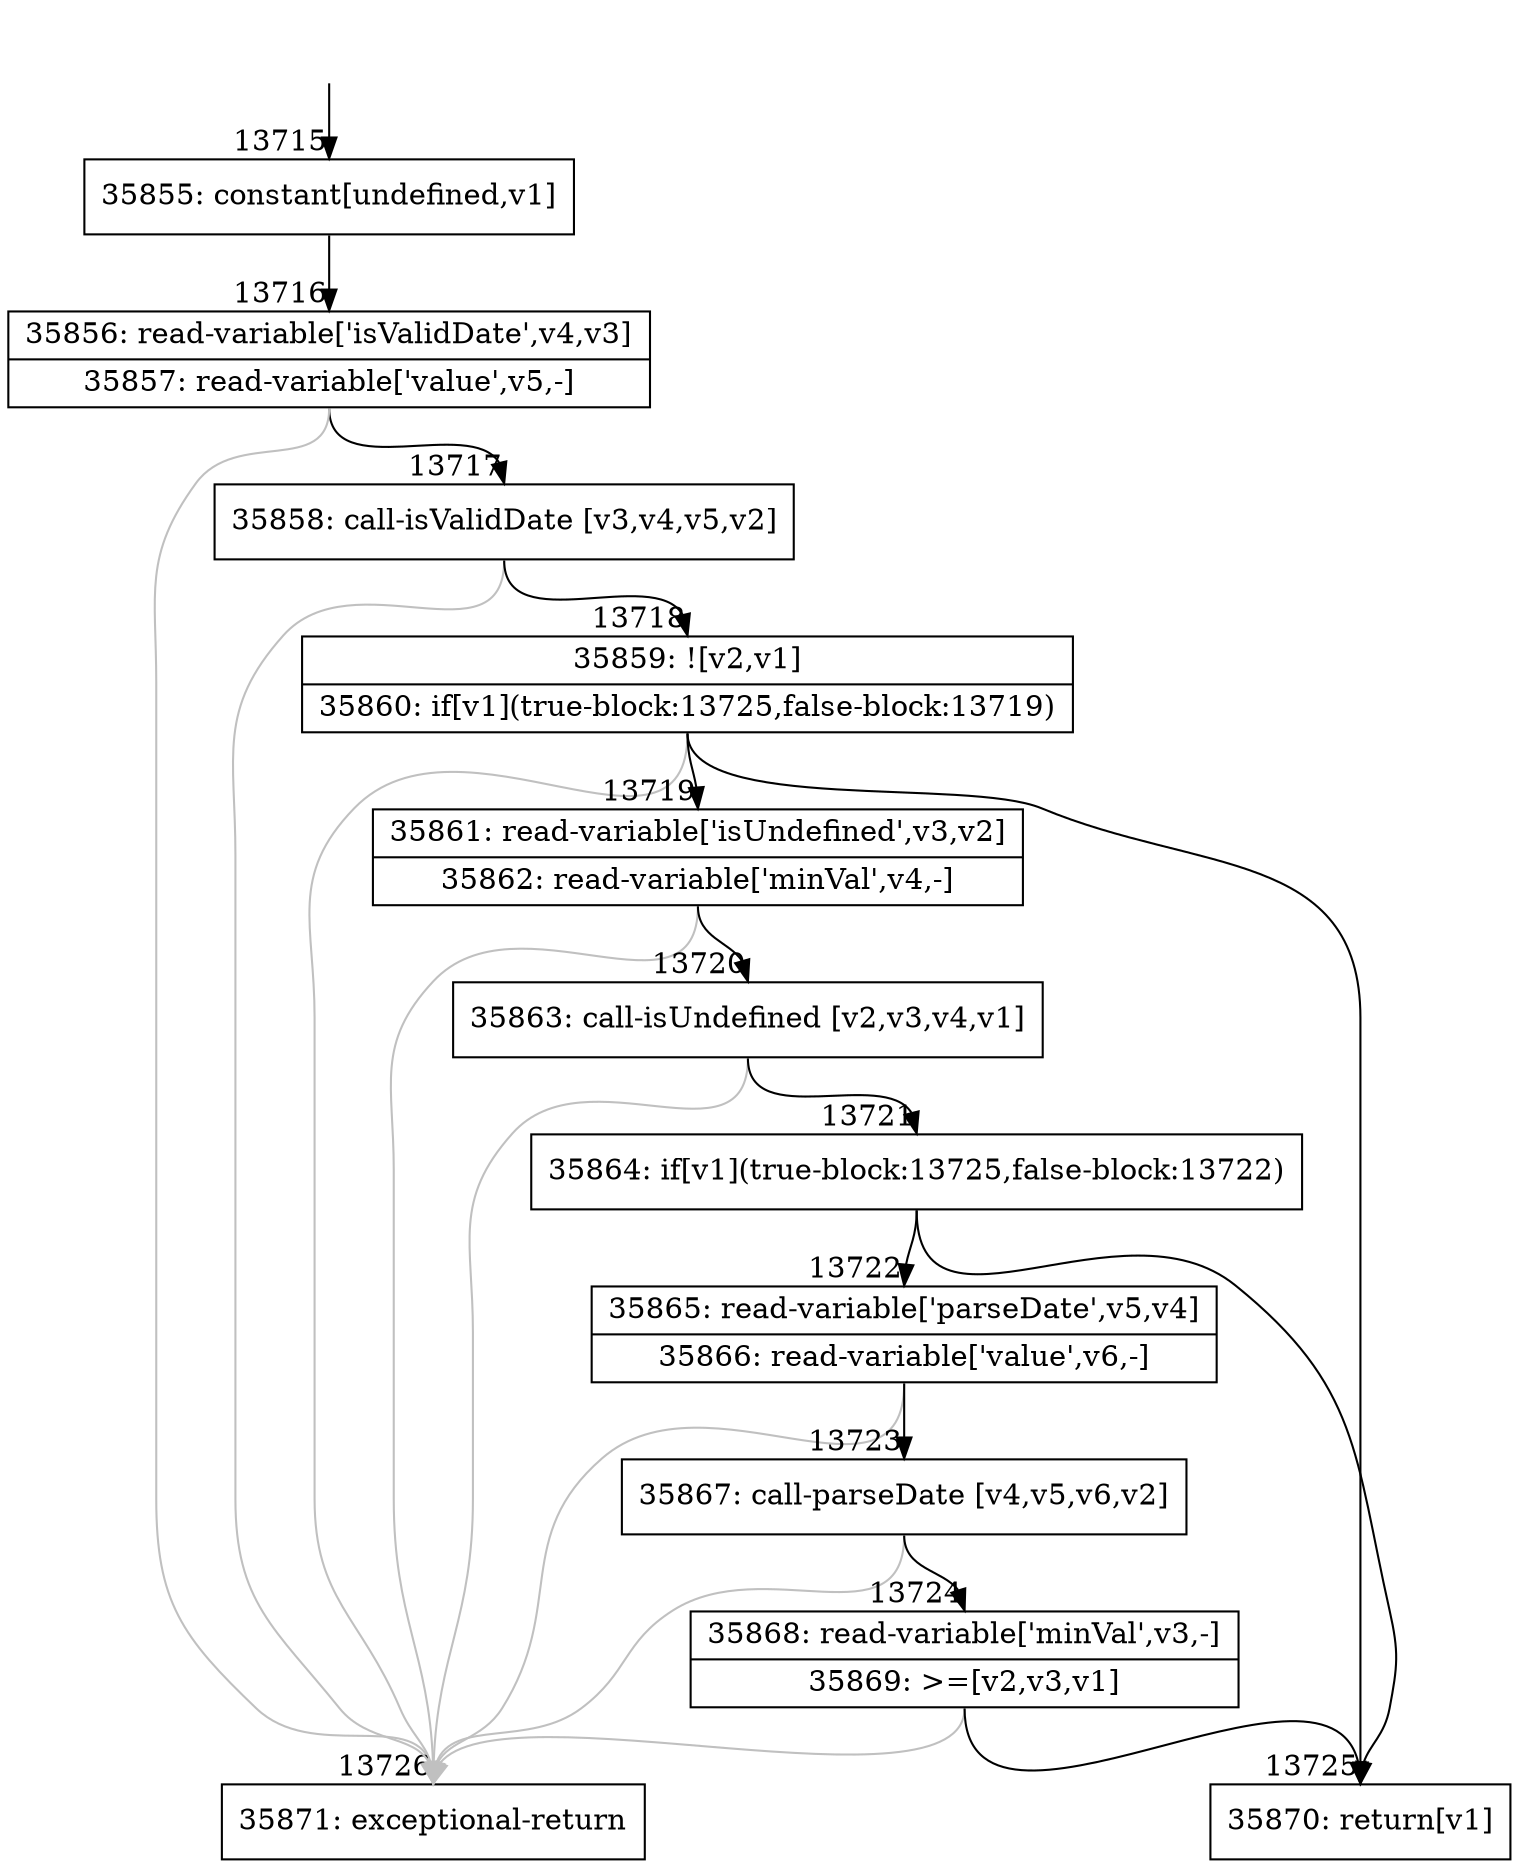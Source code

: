 digraph {
rankdir="TD"
BB_entry1071[shape=none,label=""];
BB_entry1071 -> BB13715 [tailport=s, headport=n, headlabel="    13715"]
BB13715 [shape=record label="{35855: constant[undefined,v1]}" ] 
BB13715 -> BB13716 [tailport=s, headport=n, headlabel="      13716"]
BB13716 [shape=record label="{35856: read-variable['isValidDate',v4,v3]|35857: read-variable['value',v5,-]}" ] 
BB13716 -> BB13717 [tailport=s, headport=n, headlabel="      13717"]
BB13716 -> BB13726 [tailport=s, headport=n, color=gray, headlabel="      13726"]
BB13717 [shape=record label="{35858: call-isValidDate [v3,v4,v5,v2]}" ] 
BB13717 -> BB13718 [tailport=s, headport=n, headlabel="      13718"]
BB13717 -> BB13726 [tailport=s, headport=n, color=gray]
BB13718 [shape=record label="{35859: ![v2,v1]|35860: if[v1](true-block:13725,false-block:13719)}" ] 
BB13718 -> BB13725 [tailport=s, headport=n, headlabel="      13725"]
BB13718 -> BB13719 [tailport=s, headport=n, headlabel="      13719"]
BB13718 -> BB13726 [tailport=s, headport=n, color=gray]
BB13719 [shape=record label="{35861: read-variable['isUndefined',v3,v2]|35862: read-variable['minVal',v4,-]}" ] 
BB13719 -> BB13720 [tailport=s, headport=n, headlabel="      13720"]
BB13719 -> BB13726 [tailport=s, headport=n, color=gray]
BB13720 [shape=record label="{35863: call-isUndefined [v2,v3,v4,v1]}" ] 
BB13720 -> BB13721 [tailport=s, headport=n, headlabel="      13721"]
BB13720 -> BB13726 [tailport=s, headport=n, color=gray]
BB13721 [shape=record label="{35864: if[v1](true-block:13725,false-block:13722)}" ] 
BB13721 -> BB13725 [tailport=s, headport=n]
BB13721 -> BB13722 [tailport=s, headport=n, headlabel="      13722"]
BB13722 [shape=record label="{35865: read-variable['parseDate',v5,v4]|35866: read-variable['value',v6,-]}" ] 
BB13722 -> BB13723 [tailport=s, headport=n, headlabel="      13723"]
BB13722 -> BB13726 [tailport=s, headport=n, color=gray]
BB13723 [shape=record label="{35867: call-parseDate [v4,v5,v6,v2]}" ] 
BB13723 -> BB13724 [tailport=s, headport=n, headlabel="      13724"]
BB13723 -> BB13726 [tailport=s, headport=n, color=gray]
BB13724 [shape=record label="{35868: read-variable['minVal',v3,-]|35869: \>=[v2,v3,v1]}" ] 
BB13724 -> BB13725 [tailport=s, headport=n]
BB13724 -> BB13726 [tailport=s, headport=n, color=gray]
BB13725 [shape=record label="{35870: return[v1]}" ] 
BB13726 [shape=record label="{35871: exceptional-return}" ] 
//#$~ 21634
}
